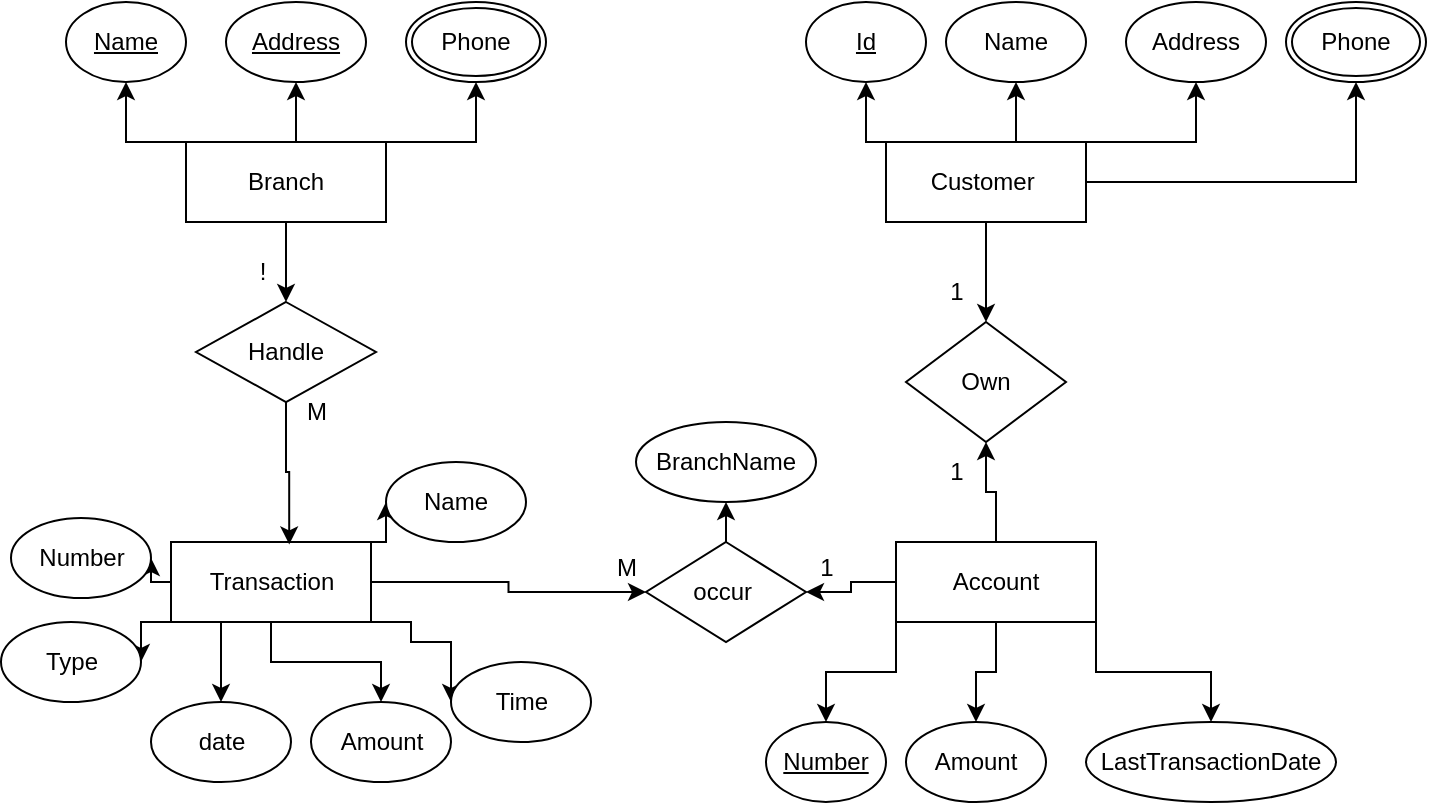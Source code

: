 <mxfile version="24.6.3" type="device">
  <diagram id="R2lEEEUBdFMjLlhIrx00" name="Page-1">
    <mxGraphModel dx="1050" dy="522" grid="1" gridSize="10" guides="1" tooltips="1" connect="1" arrows="1" fold="1" page="1" pageScale="1" pageWidth="850" pageHeight="1100" math="0" shadow="0" extFonts="Permanent Marker^https://fonts.googleapis.com/css?family=Permanent+Marker">
      <root>
        <mxCell id="0" />
        <mxCell id="1" parent="0" />
        <mxCell id="zsbY3BaHk5oazwUlDRdi-23" style="edgeStyle=orthogonalEdgeStyle;rounded=0;orthogonalLoop=1;jettySize=auto;html=1;exitX=0;exitY=1;exitDx=0;exitDy=0;entryX=0.5;entryY=0;entryDx=0;entryDy=0;" parent="1" source="zsbY3BaHk5oazwUlDRdi-1" target="zsbY3BaHk5oazwUlDRdi-20" edge="1">
          <mxGeometry relative="1" as="geometry" />
        </mxCell>
        <mxCell id="zsbY3BaHk5oazwUlDRdi-24" value="" style="edgeStyle=orthogonalEdgeStyle;rounded=0;orthogonalLoop=1;jettySize=auto;html=1;" parent="1" source="zsbY3BaHk5oazwUlDRdi-1" target="zsbY3BaHk5oazwUlDRdi-22" edge="1">
          <mxGeometry relative="1" as="geometry" />
        </mxCell>
        <mxCell id="zsbY3BaHk5oazwUlDRdi-25" style="edgeStyle=orthogonalEdgeStyle;rounded=0;orthogonalLoop=1;jettySize=auto;html=1;exitX=1;exitY=1;exitDx=0;exitDy=0;entryX=0.5;entryY=0;entryDx=0;entryDy=0;" parent="1" source="zsbY3BaHk5oazwUlDRdi-1" target="zsbY3BaHk5oazwUlDRdi-21" edge="1">
          <mxGeometry relative="1" as="geometry" />
        </mxCell>
        <mxCell id="zsbY3BaHk5oazwUlDRdi-39" style="edgeStyle=orthogonalEdgeStyle;rounded=0;orthogonalLoop=1;jettySize=auto;html=1;exitX=0.5;exitY=0;exitDx=0;exitDy=0;entryX=0.5;entryY=1;entryDx=0;entryDy=0;" parent="1" source="zsbY3BaHk5oazwUlDRdi-1" target="zsbY3BaHk5oazwUlDRdi-38" edge="1">
          <mxGeometry relative="1" as="geometry" />
        </mxCell>
        <mxCell id="zsbY3BaHk5oazwUlDRdi-53" style="edgeStyle=orthogonalEdgeStyle;rounded=0;orthogonalLoop=1;jettySize=auto;html=1;exitX=0;exitY=0.5;exitDx=0;exitDy=0;entryX=1;entryY=0.5;entryDx=0;entryDy=0;" parent="1" source="zsbY3BaHk5oazwUlDRdi-1" target="zsbY3BaHk5oazwUlDRdi-51" edge="1">
          <mxGeometry relative="1" as="geometry" />
        </mxCell>
        <mxCell id="zsbY3BaHk5oazwUlDRdi-1" value="Account" style="whiteSpace=wrap;html=1;align=center;" parent="1" vertex="1">
          <mxGeometry x="575" y="760" width="100" height="40" as="geometry" />
        </mxCell>
        <mxCell id="zsbY3BaHk5oazwUlDRdi-33" style="edgeStyle=orthogonalEdgeStyle;rounded=0;orthogonalLoop=1;jettySize=auto;html=1;exitX=0;exitY=1;exitDx=0;exitDy=0;entryX=1;entryY=0.5;entryDx=0;entryDy=0;" parent="1" source="zsbY3BaHk5oazwUlDRdi-2" target="zsbY3BaHk5oazwUlDRdi-27" edge="1">
          <mxGeometry relative="1" as="geometry" />
        </mxCell>
        <mxCell id="zsbY3BaHk5oazwUlDRdi-34" style="edgeStyle=orthogonalEdgeStyle;rounded=0;orthogonalLoop=1;jettySize=auto;html=1;exitX=0.25;exitY=1;exitDx=0;exitDy=0;entryX=0.5;entryY=0;entryDx=0;entryDy=0;" parent="1" source="zsbY3BaHk5oazwUlDRdi-2" target="zsbY3BaHk5oazwUlDRdi-28" edge="1">
          <mxGeometry relative="1" as="geometry" />
        </mxCell>
        <mxCell id="zsbY3BaHk5oazwUlDRdi-35" style="edgeStyle=orthogonalEdgeStyle;rounded=0;orthogonalLoop=1;jettySize=auto;html=1;exitX=0.5;exitY=1;exitDx=0;exitDy=0;" parent="1" source="zsbY3BaHk5oazwUlDRdi-2" target="zsbY3BaHk5oazwUlDRdi-31" edge="1">
          <mxGeometry relative="1" as="geometry" />
        </mxCell>
        <mxCell id="zsbY3BaHk5oazwUlDRdi-36" style="edgeStyle=orthogonalEdgeStyle;rounded=0;orthogonalLoop=1;jettySize=auto;html=1;exitX=1;exitY=1;exitDx=0;exitDy=0;entryX=0;entryY=0.5;entryDx=0;entryDy=0;" parent="1" source="zsbY3BaHk5oazwUlDRdi-2" target="zsbY3BaHk5oazwUlDRdi-30" edge="1">
          <mxGeometry relative="1" as="geometry">
            <Array as="points">
              <mxPoint x="332.5" y="800" />
              <mxPoint x="332.5" y="810" />
            </Array>
          </mxGeometry>
        </mxCell>
        <mxCell id="zsbY3BaHk5oazwUlDRdi-37" style="edgeStyle=orthogonalEdgeStyle;rounded=0;orthogonalLoop=1;jettySize=auto;html=1;exitX=1;exitY=0;exitDx=0;exitDy=0;entryX=0;entryY=0.5;entryDx=0;entryDy=0;" parent="1" source="zsbY3BaHk5oazwUlDRdi-2" target="zsbY3BaHk5oazwUlDRdi-29" edge="1">
          <mxGeometry relative="1" as="geometry" />
        </mxCell>
        <mxCell id="zsbY3BaHk5oazwUlDRdi-52" style="edgeStyle=orthogonalEdgeStyle;rounded=0;orthogonalLoop=1;jettySize=auto;html=1;exitX=1;exitY=0.5;exitDx=0;exitDy=0;entryX=0;entryY=0.5;entryDx=0;entryDy=0;" parent="1" source="zsbY3BaHk5oazwUlDRdi-2" target="zsbY3BaHk5oazwUlDRdi-51" edge="1">
          <mxGeometry relative="1" as="geometry" />
        </mxCell>
        <mxCell id="xa1cxGDKjxeNHvuAPflt-2" style="edgeStyle=orthogonalEdgeStyle;rounded=0;orthogonalLoop=1;jettySize=auto;html=1;exitX=0;exitY=0.5;exitDx=0;exitDy=0;entryX=1;entryY=0.5;entryDx=0;entryDy=0;" edge="1" parent="1" source="zsbY3BaHk5oazwUlDRdi-2" target="xa1cxGDKjxeNHvuAPflt-1">
          <mxGeometry relative="1" as="geometry" />
        </mxCell>
        <mxCell id="zsbY3BaHk5oazwUlDRdi-2" value="Transaction" style="whiteSpace=wrap;html=1;align=center;" parent="1" vertex="1">
          <mxGeometry x="212.5" y="760" width="100" height="40" as="geometry" />
        </mxCell>
        <mxCell id="zsbY3BaHk5oazwUlDRdi-9" style="edgeStyle=orthogonalEdgeStyle;rounded=0;orthogonalLoop=1;jettySize=auto;html=1;exitX=1;exitY=0;exitDx=0;exitDy=0;entryX=0.5;entryY=1;entryDx=0;entryDy=0;" parent="1" source="zsbY3BaHk5oazwUlDRdi-3" target="zsbY3BaHk5oazwUlDRdi-8" edge="1">
          <mxGeometry relative="1" as="geometry">
            <Array as="points">
              <mxPoint x="365" y="560" />
            </Array>
          </mxGeometry>
        </mxCell>
        <mxCell id="zsbY3BaHk5oazwUlDRdi-10" style="edgeStyle=orthogonalEdgeStyle;rounded=0;orthogonalLoop=1;jettySize=auto;html=1;exitX=0.5;exitY=0;exitDx=0;exitDy=0;entryX=0.5;entryY=1;entryDx=0;entryDy=0;" parent="1" source="zsbY3BaHk5oazwUlDRdi-3" target="zsbY3BaHk5oazwUlDRdi-5" edge="1">
          <mxGeometry relative="1" as="geometry" />
        </mxCell>
        <mxCell id="zsbY3BaHk5oazwUlDRdi-11" style="edgeStyle=orthogonalEdgeStyle;rounded=0;orthogonalLoop=1;jettySize=auto;html=1;exitX=0;exitY=0;exitDx=0;exitDy=0;entryX=0.5;entryY=1;entryDx=0;entryDy=0;" parent="1" source="zsbY3BaHk5oazwUlDRdi-3" target="zsbY3BaHk5oazwUlDRdi-6" edge="1">
          <mxGeometry relative="1" as="geometry">
            <Array as="points">
              <mxPoint x="190" y="560" />
            </Array>
          </mxGeometry>
        </mxCell>
        <mxCell id="zsbY3BaHk5oazwUlDRdi-45" style="edgeStyle=orthogonalEdgeStyle;rounded=0;orthogonalLoop=1;jettySize=auto;html=1;exitX=0.5;exitY=1;exitDx=0;exitDy=0;entryX=0.5;entryY=0;entryDx=0;entryDy=0;" parent="1" source="zsbY3BaHk5oazwUlDRdi-3" target="zsbY3BaHk5oazwUlDRdi-43" edge="1">
          <mxGeometry relative="1" as="geometry" />
        </mxCell>
        <mxCell id="zsbY3BaHk5oazwUlDRdi-3" value="Branch" style="whiteSpace=wrap;html=1;align=center;" parent="1" vertex="1">
          <mxGeometry x="220" y="560" width="100" height="40" as="geometry" />
        </mxCell>
        <mxCell id="zsbY3BaHk5oazwUlDRdi-16" style="edgeStyle=orthogonalEdgeStyle;rounded=0;orthogonalLoop=1;jettySize=auto;html=1;exitX=0;exitY=0;exitDx=0;exitDy=0;entryX=0.5;entryY=1;entryDx=0;entryDy=0;" parent="1" source="zsbY3BaHk5oazwUlDRdi-4" target="zsbY3BaHk5oazwUlDRdi-12" edge="1">
          <mxGeometry relative="1" as="geometry" />
        </mxCell>
        <mxCell id="zsbY3BaHk5oazwUlDRdi-17" style="edgeStyle=orthogonalEdgeStyle;rounded=0;orthogonalLoop=1;jettySize=auto;html=1;exitX=0.5;exitY=0;exitDx=0;exitDy=0;entryX=0.5;entryY=1;entryDx=0;entryDy=0;" parent="1" source="zsbY3BaHk5oazwUlDRdi-4" target="zsbY3BaHk5oazwUlDRdi-15" edge="1">
          <mxGeometry relative="1" as="geometry" />
        </mxCell>
        <mxCell id="zsbY3BaHk5oazwUlDRdi-18" style="edgeStyle=orthogonalEdgeStyle;rounded=0;orthogonalLoop=1;jettySize=auto;html=1;exitX=1;exitY=0;exitDx=0;exitDy=0;entryX=0.5;entryY=1;entryDx=0;entryDy=0;" parent="1" source="zsbY3BaHk5oazwUlDRdi-4" target="zsbY3BaHk5oazwUlDRdi-14" edge="1">
          <mxGeometry relative="1" as="geometry">
            <Array as="points">
              <mxPoint x="725" y="560" />
            </Array>
          </mxGeometry>
        </mxCell>
        <mxCell id="zsbY3BaHk5oazwUlDRdi-19" style="edgeStyle=orthogonalEdgeStyle;rounded=0;orthogonalLoop=1;jettySize=auto;html=1;exitX=1;exitY=0.5;exitDx=0;exitDy=0;entryX=0.5;entryY=1;entryDx=0;entryDy=0;" parent="1" source="zsbY3BaHk5oazwUlDRdi-4" target="zsbY3BaHk5oazwUlDRdi-13" edge="1">
          <mxGeometry relative="1" as="geometry" />
        </mxCell>
        <mxCell id="zsbY3BaHk5oazwUlDRdi-40" style="edgeStyle=orthogonalEdgeStyle;rounded=0;orthogonalLoop=1;jettySize=auto;html=1;exitX=0.5;exitY=1;exitDx=0;exitDy=0;" parent="1" source="zsbY3BaHk5oazwUlDRdi-4" target="zsbY3BaHk5oazwUlDRdi-38" edge="1">
          <mxGeometry relative="1" as="geometry" />
        </mxCell>
        <mxCell id="zsbY3BaHk5oazwUlDRdi-4" value="Customer&amp;nbsp;" style="whiteSpace=wrap;html=1;align=center;" parent="1" vertex="1">
          <mxGeometry x="570" y="560" width="100" height="40" as="geometry" />
        </mxCell>
        <mxCell id="zsbY3BaHk5oazwUlDRdi-5" value="Address" style="ellipse;whiteSpace=wrap;html=1;align=center;fontStyle=4;" parent="1" vertex="1">
          <mxGeometry x="240" y="490" width="70" height="40" as="geometry" />
        </mxCell>
        <mxCell id="zsbY3BaHk5oazwUlDRdi-6" value="Name" style="ellipse;whiteSpace=wrap;html=1;align=center;fontStyle=4;" parent="1" vertex="1">
          <mxGeometry x="160" y="490" width="60" height="40" as="geometry" />
        </mxCell>
        <mxCell id="zsbY3BaHk5oazwUlDRdi-8" value="Phone" style="ellipse;shape=doubleEllipse;margin=3;whiteSpace=wrap;html=1;align=center;" parent="1" vertex="1">
          <mxGeometry x="330" y="490" width="70" height="40" as="geometry" />
        </mxCell>
        <mxCell id="zsbY3BaHk5oazwUlDRdi-12" value="Id" style="ellipse;whiteSpace=wrap;html=1;align=center;fontStyle=4;" parent="1" vertex="1">
          <mxGeometry x="530" y="490" width="60" height="40" as="geometry" />
        </mxCell>
        <mxCell id="zsbY3BaHk5oazwUlDRdi-13" value="Phone" style="ellipse;shape=doubleEllipse;margin=3;whiteSpace=wrap;html=1;align=center;" parent="1" vertex="1">
          <mxGeometry x="770" y="490" width="70" height="40" as="geometry" />
        </mxCell>
        <mxCell id="zsbY3BaHk5oazwUlDRdi-14" value="Address" style="ellipse;whiteSpace=wrap;html=1;align=center;" parent="1" vertex="1">
          <mxGeometry x="690" y="490" width="70" height="40" as="geometry" />
        </mxCell>
        <mxCell id="zsbY3BaHk5oazwUlDRdi-15" value="Name" style="ellipse;whiteSpace=wrap;html=1;align=center;" parent="1" vertex="1">
          <mxGeometry x="600" y="490" width="70" height="40" as="geometry" />
        </mxCell>
        <mxCell id="zsbY3BaHk5oazwUlDRdi-20" value="Number" style="ellipse;whiteSpace=wrap;html=1;align=center;fontStyle=4;" parent="1" vertex="1">
          <mxGeometry x="510" y="850" width="60" height="40" as="geometry" />
        </mxCell>
        <mxCell id="zsbY3BaHk5oazwUlDRdi-21" value="LastTransactionDate" style="ellipse;whiteSpace=wrap;html=1;align=center;" parent="1" vertex="1">
          <mxGeometry x="670" y="850" width="125" height="40" as="geometry" />
        </mxCell>
        <mxCell id="zsbY3BaHk5oazwUlDRdi-22" value="Amount" style="ellipse;whiteSpace=wrap;html=1;align=center;" parent="1" vertex="1">
          <mxGeometry x="580" y="850" width="70" height="40" as="geometry" />
        </mxCell>
        <mxCell id="zsbY3BaHk5oazwUlDRdi-27" value="Type" style="ellipse;whiteSpace=wrap;html=1;align=center;" parent="1" vertex="1">
          <mxGeometry x="127.5" y="800" width="70" height="40" as="geometry" />
        </mxCell>
        <mxCell id="zsbY3BaHk5oazwUlDRdi-28" value="date" style="ellipse;whiteSpace=wrap;html=1;align=center;" parent="1" vertex="1">
          <mxGeometry x="202.5" y="840" width="70" height="40" as="geometry" />
        </mxCell>
        <mxCell id="zsbY3BaHk5oazwUlDRdi-29" value="Name" style="ellipse;whiteSpace=wrap;html=1;align=center;" parent="1" vertex="1">
          <mxGeometry x="320" y="720" width="70" height="40" as="geometry" />
        </mxCell>
        <mxCell id="zsbY3BaHk5oazwUlDRdi-30" value="Time" style="ellipse;whiteSpace=wrap;html=1;align=center;" parent="1" vertex="1">
          <mxGeometry x="352.5" y="820" width="70" height="40" as="geometry" />
        </mxCell>
        <mxCell id="zsbY3BaHk5oazwUlDRdi-31" value="Amount" style="ellipse;whiteSpace=wrap;html=1;align=center;" parent="1" vertex="1">
          <mxGeometry x="282.5" y="840" width="70" height="40" as="geometry" />
        </mxCell>
        <mxCell id="zsbY3BaHk5oazwUlDRdi-38" value="Own" style="shape=rhombus;perimeter=rhombusPerimeter;whiteSpace=wrap;html=1;align=center;" parent="1" vertex="1">
          <mxGeometry x="580" y="650" width="80" height="60" as="geometry" />
        </mxCell>
        <mxCell id="zsbY3BaHk5oazwUlDRdi-41" value="1" style="text;html=1;align=center;verticalAlign=middle;resizable=0;points=[];autosize=1;strokeColor=none;fillColor=none;" parent="1" vertex="1">
          <mxGeometry x="590" y="620" width="30" height="30" as="geometry" />
        </mxCell>
        <mxCell id="zsbY3BaHk5oazwUlDRdi-42" value="1" style="text;html=1;align=center;verticalAlign=middle;resizable=0;points=[];autosize=1;strokeColor=none;fillColor=none;" parent="1" vertex="1">
          <mxGeometry x="590" y="710" width="30" height="30" as="geometry" />
        </mxCell>
        <mxCell id="zsbY3BaHk5oazwUlDRdi-47" value="" style="edgeStyle=orthogonalEdgeStyle;rounded=0;orthogonalLoop=1;jettySize=auto;html=1;entryX=0.591;entryY=0.03;entryDx=0;entryDy=0;entryPerimeter=0;" parent="1" source="zsbY3BaHk5oazwUlDRdi-43" target="zsbY3BaHk5oazwUlDRdi-2" edge="1">
          <mxGeometry relative="1" as="geometry" />
        </mxCell>
        <mxCell id="zsbY3BaHk5oazwUlDRdi-43" value="Handle" style="shape=rhombus;perimeter=rhombusPerimeter;whiteSpace=wrap;html=1;align=center;" parent="1" vertex="1">
          <mxGeometry x="225" y="640" width="90" height="50" as="geometry" />
        </mxCell>
        <mxCell id="zsbY3BaHk5oazwUlDRdi-48" value="M" style="text;html=1;align=center;verticalAlign=middle;resizable=0;points=[];autosize=1;strokeColor=none;fillColor=none;" parent="1" vertex="1">
          <mxGeometry x="270" y="680" width="30" height="30" as="geometry" />
        </mxCell>
        <mxCell id="zsbY3BaHk5oazwUlDRdi-50" value="!" style="text;html=1;align=center;verticalAlign=middle;resizable=0;points=[];autosize=1;strokeColor=none;fillColor=none;" parent="1" vertex="1">
          <mxGeometry x="242.5" y="610" width="30" height="30" as="geometry" />
        </mxCell>
        <mxCell id="xa1cxGDKjxeNHvuAPflt-3" style="edgeStyle=orthogonalEdgeStyle;rounded=0;orthogonalLoop=1;jettySize=auto;html=1;exitX=0.5;exitY=0;exitDx=0;exitDy=0;entryX=0.5;entryY=1;entryDx=0;entryDy=0;" edge="1" parent="1" source="zsbY3BaHk5oazwUlDRdi-51" target="xa1cxGDKjxeNHvuAPflt-4">
          <mxGeometry relative="1" as="geometry">
            <mxPoint x="490" y="740" as="targetPoint" />
          </mxGeometry>
        </mxCell>
        <mxCell id="zsbY3BaHk5oazwUlDRdi-51" value="occur&amp;nbsp;" style="shape=rhombus;perimeter=rhombusPerimeter;whiteSpace=wrap;html=1;align=center;" parent="1" vertex="1">
          <mxGeometry x="450" y="760" width="80" height="50" as="geometry" />
        </mxCell>
        <mxCell id="zsbY3BaHk5oazwUlDRdi-54" value="1" style="text;html=1;align=center;verticalAlign=middle;resizable=0;points=[];autosize=1;strokeColor=none;fillColor=none;" parent="1" vertex="1">
          <mxGeometry x="525" y="758" width="30" height="30" as="geometry" />
        </mxCell>
        <mxCell id="zsbY3BaHk5oazwUlDRdi-55" value="M" style="text;html=1;align=center;verticalAlign=middle;resizable=0;points=[];autosize=1;strokeColor=none;fillColor=none;" parent="1" vertex="1">
          <mxGeometry x="425" y="758" width="30" height="30" as="geometry" />
        </mxCell>
        <mxCell id="xa1cxGDKjxeNHvuAPflt-1" value="Number" style="ellipse;whiteSpace=wrap;html=1;align=center;" vertex="1" parent="1">
          <mxGeometry x="132.5" y="748" width="70" height="40" as="geometry" />
        </mxCell>
        <mxCell id="xa1cxGDKjxeNHvuAPflt-4" value="BranchName" style="ellipse;whiteSpace=wrap;html=1;align=center;" vertex="1" parent="1">
          <mxGeometry x="445" y="700" width="90" height="40" as="geometry" />
        </mxCell>
      </root>
    </mxGraphModel>
  </diagram>
</mxfile>
